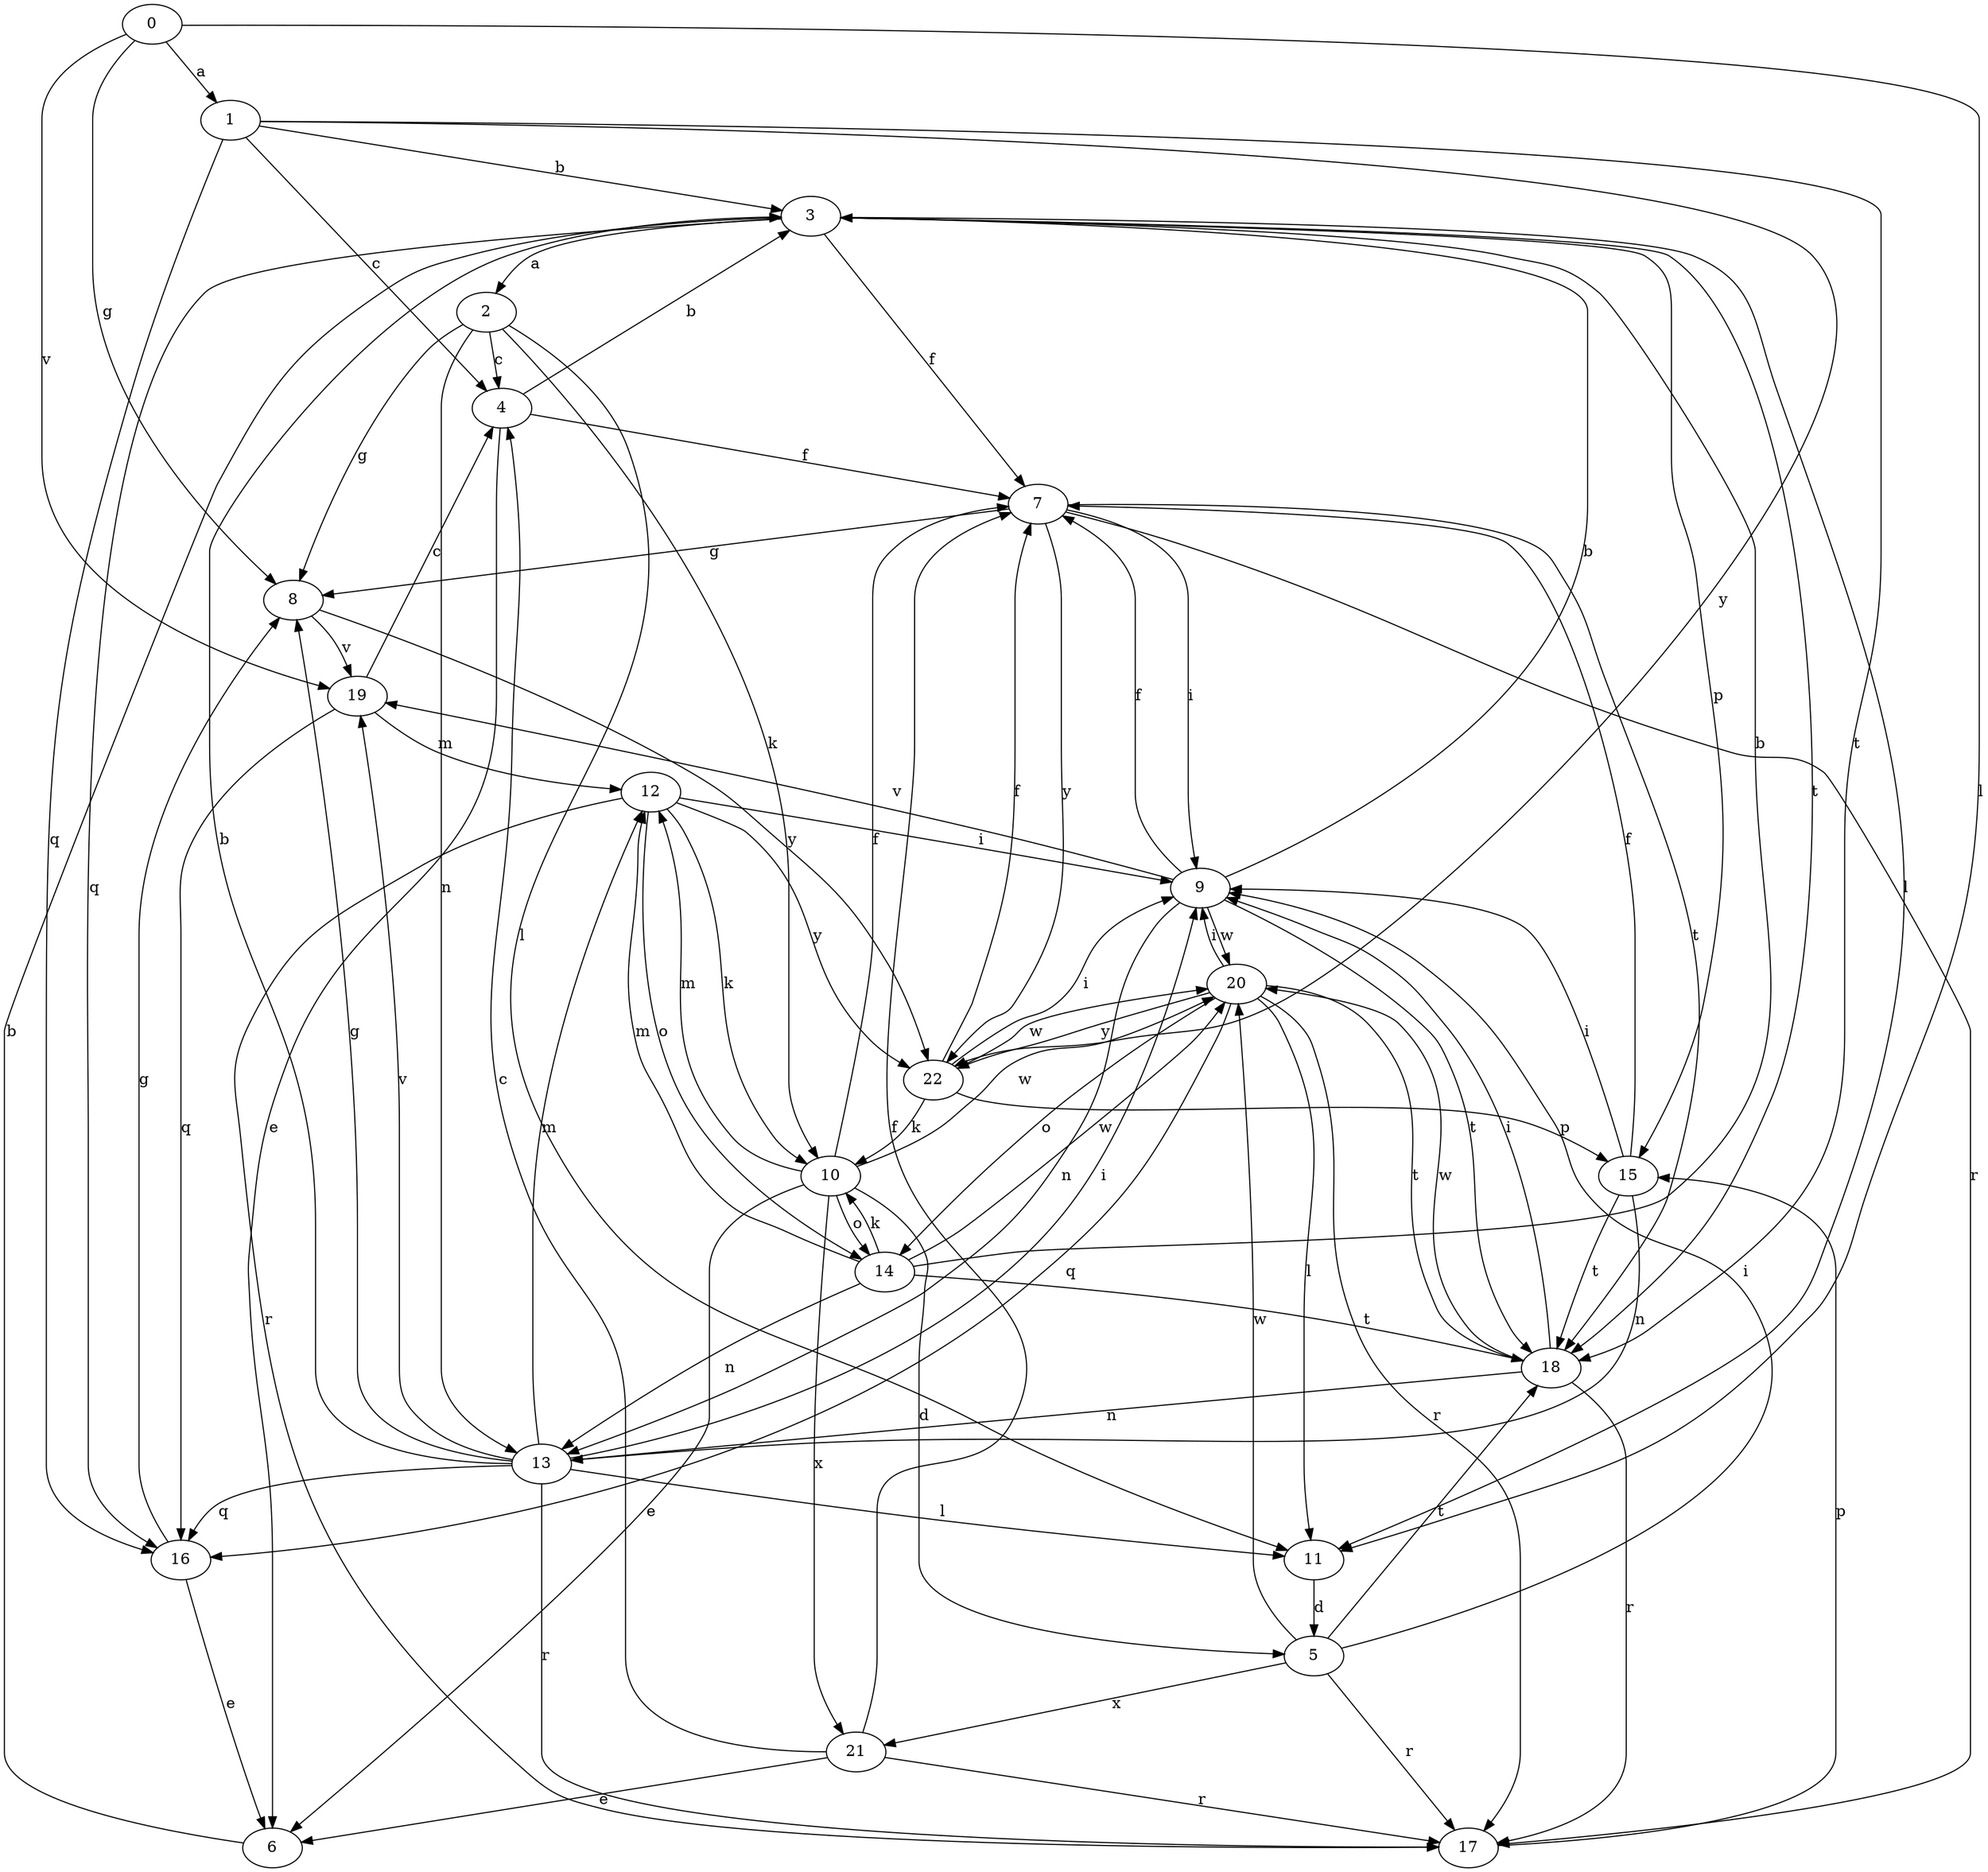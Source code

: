 strict digraph  {
1;
2;
3;
4;
5;
6;
7;
8;
9;
0;
10;
11;
12;
13;
14;
15;
16;
17;
18;
19;
20;
21;
22;
1 -> 3  [label=b];
1 -> 4  [label=c];
1 -> 16  [label=q];
1 -> 18  [label=t];
1 -> 22  [label=y];
2 -> 4  [label=c];
2 -> 8  [label=g];
2 -> 10  [label=k];
2 -> 11  [label=l];
2 -> 13  [label=n];
3 -> 2  [label=a];
3 -> 7  [label=f];
3 -> 11  [label=l];
3 -> 15  [label=p];
3 -> 16  [label=q];
3 -> 18  [label=t];
4 -> 3  [label=b];
4 -> 6  [label=e];
4 -> 7  [label=f];
5 -> 9  [label=i];
5 -> 17  [label=r];
5 -> 18  [label=t];
5 -> 20  [label=w];
5 -> 21  [label=x];
6 -> 3  [label=b];
7 -> 8  [label=g];
7 -> 9  [label=i];
7 -> 17  [label=r];
7 -> 18  [label=t];
7 -> 22  [label=y];
8 -> 19  [label=v];
8 -> 22  [label=y];
9 -> 3  [label=b];
9 -> 7  [label=f];
9 -> 13  [label=n];
9 -> 18  [label=t];
9 -> 19  [label=v];
9 -> 20  [label=w];
0 -> 1  [label=a];
0 -> 8  [label=g];
0 -> 11  [label=l];
0 -> 19  [label=v];
10 -> 5  [label=d];
10 -> 6  [label=e];
10 -> 7  [label=f];
10 -> 12  [label=m];
10 -> 14  [label=o];
10 -> 20  [label=w];
10 -> 21  [label=x];
11 -> 5  [label=d];
12 -> 9  [label=i];
12 -> 10  [label=k];
12 -> 14  [label=o];
12 -> 17  [label=r];
12 -> 22  [label=y];
13 -> 3  [label=b];
13 -> 8  [label=g];
13 -> 9  [label=i];
13 -> 11  [label=l];
13 -> 12  [label=m];
13 -> 16  [label=q];
13 -> 17  [label=r];
13 -> 19  [label=v];
14 -> 3  [label=b];
14 -> 10  [label=k];
14 -> 12  [label=m];
14 -> 13  [label=n];
14 -> 18  [label=t];
14 -> 20  [label=w];
15 -> 7  [label=f];
15 -> 9  [label=i];
15 -> 13  [label=n];
15 -> 18  [label=t];
16 -> 6  [label=e];
16 -> 8  [label=g];
17 -> 15  [label=p];
18 -> 9  [label=i];
18 -> 13  [label=n];
18 -> 17  [label=r];
18 -> 20  [label=w];
19 -> 4  [label=c];
19 -> 12  [label=m];
19 -> 16  [label=q];
20 -> 9  [label=i];
20 -> 11  [label=l];
20 -> 14  [label=o];
20 -> 16  [label=q];
20 -> 17  [label=r];
20 -> 18  [label=t];
20 -> 22  [label=y];
21 -> 4  [label=c];
21 -> 6  [label=e];
21 -> 7  [label=f];
21 -> 17  [label=r];
22 -> 7  [label=f];
22 -> 9  [label=i];
22 -> 10  [label=k];
22 -> 15  [label=p];
22 -> 20  [label=w];
}
